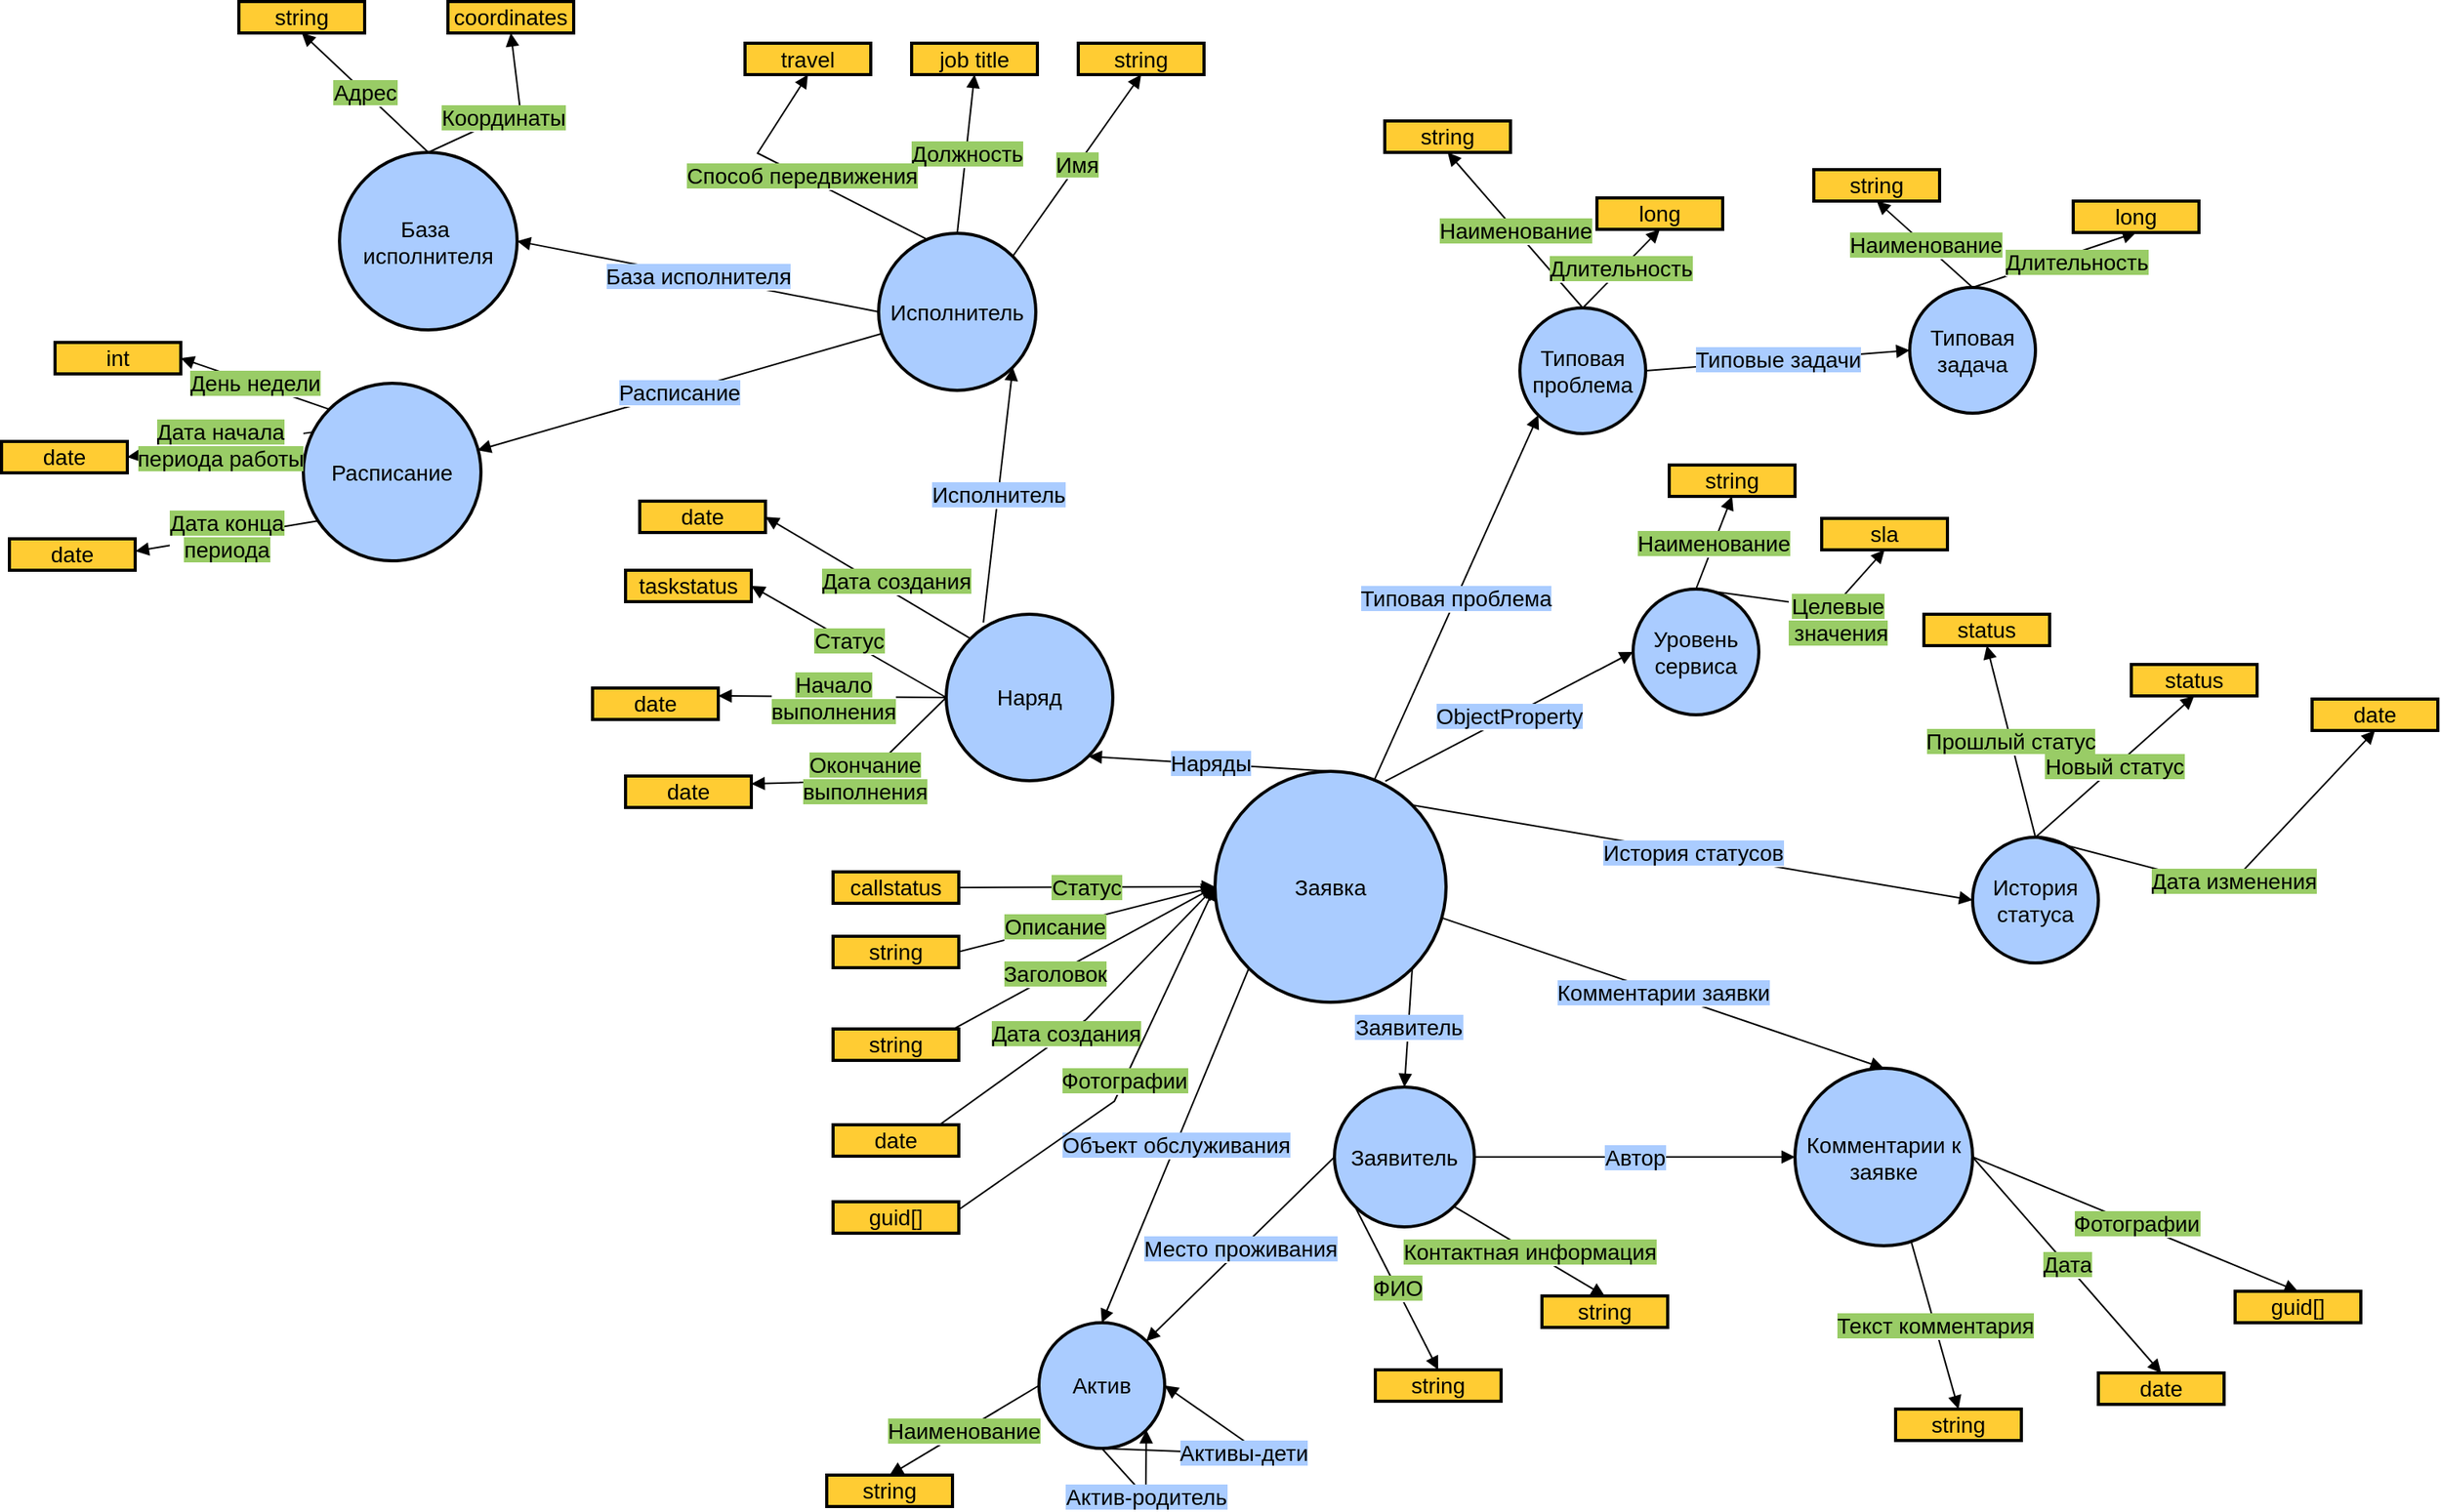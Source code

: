 <mxfile version="20.6.0" type="github">
  <diagram id="KUD3AhoBSaxOTvVUXfZx" name="Page-1">
    <mxGraphModel dx="4498" dy="2593" grid="0" gridSize="10" guides="1" tooltips="1" connect="1" arrows="1" fold="1" page="1" pageScale="1" pageWidth="1920" pageHeight="1200" math="0" shadow="0">
      <root>
        <mxCell id="0" />
        <mxCell id="1" parent="0" />
        <mxCell id="smSqM_1HGl521U7xFa03-1" value="Заявка" style="ellipse;whiteSpace=wrap;html=1;rounded=0;shadow=0;glass=0;comic=0;strokeColor=#000000;strokeWidth=2;fillColor=#acf;gradientColor=none;fontSize=14;fontColor=#000000;align=center;" parent="1" vertex="1">
          <mxGeometry x="311" y="435" width="147" height="147" as="geometry" />
        </mxCell>
        <mxCell id="smSqM_1HGl521U7xFa03-2" value="Наряд" style="ellipse;whiteSpace=wrap;html=1;rounded=0;shadow=0;glass=0;comic=0;strokeColor=#000000;strokeWidth=2;fillColor=#acf;gradientColor=none;fontSize=14;fontColor=#000000;align=center;" parent="1" vertex="1">
          <mxGeometry x="140" y="335" width="106" height="106" as="geometry" />
        </mxCell>
        <mxCell id="smSqM_1HGl521U7xFa03-3" value="Исполнитель" style="ellipse;whiteSpace=wrap;html=1;rounded=0;shadow=0;glass=0;comic=0;strokeColor=#000000;strokeWidth=2;fillColor=#acf;gradientColor=none;fontSize=14;fontColor=#000000;align=center;" parent="1" vertex="1">
          <mxGeometry x="97" y="92.5" width="100" height="100" as="geometry" />
        </mxCell>
        <mxCell id="smSqM_1HGl521U7xFa03-4" value="Типовая&lt;br&gt;проблема" style="ellipse;whiteSpace=wrap;html=1;rounded=0;shadow=0;glass=0;comic=0;strokeColor=#000000;strokeWidth=2;fillColor=#acf;gradientColor=none;fontSize=14;fontColor=#000000;align=center;" parent="1" vertex="1">
          <mxGeometry x="505" y="140" width="80" height="80" as="geometry" />
        </mxCell>
        <mxCell id="smSqM_1HGl521U7xFa03-5" value="Типовая задача" style="ellipse;whiteSpace=wrap;html=1;rounded=0;shadow=0;glass=0;comic=0;strokeColor=#000000;strokeWidth=2;fillColor=#acf;gradientColor=none;fontSize=14;fontColor=#000000;align=center;" parent="1" vertex="1">
          <mxGeometry x="753" y="127" width="80" height="80" as="geometry" />
        </mxCell>
        <mxCell id="RWwckuk3q0N2K0_5AZ2J-5" value="&lt;span style=&quot;background-color: rgb(153, 204, 102);&quot;&gt;Заголовок&lt;/span&gt;" style="endArrow=block;html=1;strokeColor=#000000;fontSize=14;fontColor=#000000;endFill=1;rounded=0;entryX=0;entryY=0.5;entryDx=0;entryDy=0;exitX=0.5;exitY=1;exitDx=0;exitDy=0;" parent="1" source="RWwckuk3q0N2K0_5AZ2J-57" target="smSqM_1HGl521U7xFa03-1" edge="1">
          <mxGeometry width="50" height="50" relative="1" as="geometry">
            <mxPoint x="133" y="448" as="sourcePoint" />
            <mxPoint x="282" y="486" as="targetPoint" />
          </mxGeometry>
        </mxCell>
        <mxCell id="RWwckuk3q0N2K0_5AZ2J-7" value="&lt;span style=&quot;background-color: rgb(153 , 204 , 102)&quot;&gt;Описание&lt;br&gt;&lt;/span&gt;" style="endArrow=block;html=1;strokeColor=#000000;fontSize=14;fontColor=#000000;endFill=1;rounded=0;exitX=0.5;exitY=1;exitDx=0;exitDy=0;entryX=0;entryY=0.5;entryDx=0;entryDy=0;" parent="1" source="RWwckuk3q0N2K0_5AZ2J-55" target="smSqM_1HGl521U7xFa03-1" edge="1">
          <mxGeometry width="50" height="50" relative="1" as="geometry">
            <mxPoint x="264" y="408" as="sourcePoint" />
            <mxPoint x="404" y="408" as="targetPoint" />
          </mxGeometry>
        </mxCell>
        <mxCell id="RWwckuk3q0N2K0_5AZ2J-9" value="&lt;span style=&quot;background-color: rgb(153 , 204 , 102)&quot;&gt;Дата создания&lt;/span&gt;" style="endArrow=block;html=1;strokeColor=#000000;fontSize=14;fontColor=#000000;endFill=1;rounded=0;exitX=0.5;exitY=1;exitDx=0;exitDy=0;entryX=0;entryY=0.5;entryDx=0;entryDy=0;" parent="1" source="RWwckuk3q0N2K0_5AZ2J-58" target="smSqM_1HGl521U7xFa03-1" edge="1">
          <mxGeometry width="50" height="50" relative="1" as="geometry">
            <mxPoint x="173" y="497" as="sourcePoint" />
            <mxPoint x="332" y="529" as="targetPoint" />
            <Array as="points">
              <mxPoint x="229" y="593" />
            </Array>
          </mxGeometry>
        </mxCell>
        <mxCell id="RWwckuk3q0N2K0_5AZ2J-12" value="&lt;span style=&quot;background-color: rgb(170 , 204 , 255)&quot;&gt;Наряды&lt;br&gt;&lt;/span&gt;" style="endArrow=block;html=1;strokeColor=#000000;fontSize=14;fontColor=#000000;endFill=1;rounded=0;exitX=0.5;exitY=0;exitDx=0;exitDy=0;entryX=1;entryY=1;entryDx=0;entryDy=0;" parent="1" source="smSqM_1HGl521U7xFa03-1" target="smSqM_1HGl521U7xFa03-2" edge="1">
          <mxGeometry width="50" height="50" relative="1" as="geometry">
            <mxPoint x="290" y="346" as="sourcePoint" />
            <mxPoint x="430" y="346" as="targetPoint" />
          </mxGeometry>
        </mxCell>
        <mxCell id="RWwckuk3q0N2K0_5AZ2J-13" value="Комментарии к заявке" style="ellipse;whiteSpace=wrap;html=1;rounded=0;shadow=0;glass=0;comic=0;strokeColor=#000000;strokeWidth=2;fillColor=#acf;gradientColor=none;fontSize=14;fontColor=#000000;align=center;" parent="1" vertex="1">
          <mxGeometry x="680" y="624" width="113" height="113" as="geometry" />
        </mxCell>
        <mxCell id="RWwckuk3q0N2K0_5AZ2J-14" value="&lt;span style=&quot;background-color: rgb(170 , 204 , 255)&quot;&gt;Типовая проблема&lt;/span&gt;" style="endArrow=block;html=1;strokeColor=#000000;fontSize=14;fontColor=#000000;endFill=1;rounded=0;exitX=0.687;exitY=0.043;exitDx=0;exitDy=0;exitPerimeter=0;entryX=0;entryY=1;entryDx=0;entryDy=0;" parent="1" source="smSqM_1HGl521U7xFa03-1" target="smSqM_1HGl521U7xFa03-4" edge="1">
          <mxGeometry width="50" height="50" relative="1" as="geometry">
            <mxPoint x="451" y="410" as="sourcePoint" />
            <mxPoint x="591" y="410" as="targetPoint" />
          </mxGeometry>
        </mxCell>
        <mxCell id="RWwckuk3q0N2K0_5AZ2J-17" value="&lt;span style=&quot;background-color: rgb(153 , 204 , 102)&quot;&gt;Наименование&lt;/span&gt;" style="endArrow=block;html=1;strokeColor=#000000;fontSize=14;fontColor=#000000;endFill=1;rounded=0;entryX=0.5;entryY=1;entryDx=0;entryDy=0;exitX=0.5;exitY=0;exitDx=0;exitDy=0;" parent="1" source="smSqM_1HGl521U7xFa03-4" target="RWwckuk3q0N2K0_5AZ2J-63" edge="1">
          <mxGeometry width="50" height="50" relative="1" as="geometry">
            <mxPoint x="416" y="147" as="sourcePoint" />
            <mxPoint x="507" y="71" as="targetPoint" />
          </mxGeometry>
        </mxCell>
        <mxCell id="RWwckuk3q0N2K0_5AZ2J-18" value="&lt;span style=&quot;background-color: rgb(153 , 204 , 102)&quot;&gt;Длительность&lt;br&gt;&lt;/span&gt;" style="endArrow=block;html=1;strokeColor=#000000;fontSize=14;fontColor=#000000;endFill=1;rounded=0;exitX=0.5;exitY=0;exitDx=0;exitDy=0;entryX=0.5;entryY=1;entryDx=0;entryDy=0;" parent="1" source="smSqM_1HGl521U7xFa03-4" target="RWwckuk3q0N2K0_5AZ2J-64" edge="1">
          <mxGeometry width="50" height="50" relative="1" as="geometry">
            <mxPoint x="601" y="138" as="sourcePoint" />
            <mxPoint x="634" y="110" as="targetPoint" />
          </mxGeometry>
        </mxCell>
        <mxCell id="RWwckuk3q0N2K0_5AZ2J-21" value="&lt;span style=&quot;background-color: rgb(153, 204, 102);&quot;&gt;Наименование&lt;/span&gt;" style="endArrow=block;html=1;strokeColor=#000000;fontSize=14;fontColor=#000000;endFill=1;rounded=0;exitX=0.5;exitY=0;exitDx=0;exitDy=0;entryX=0.5;entryY=1;entryDx=0;entryDy=0;" parent="1" source="smSqM_1HGl521U7xFa03-5" target="RWwckuk3q0N2K0_5AZ2J-66" edge="1">
          <mxGeometry width="50" height="50" relative="1" as="geometry">
            <mxPoint x="664" y="272" as="sourcePoint" />
            <mxPoint x="778" y="54" as="targetPoint" />
          </mxGeometry>
        </mxCell>
        <mxCell id="RWwckuk3q0N2K0_5AZ2J-22" value="&lt;span style=&quot;background-color: rgb(153 , 204 , 102)&quot;&gt;Длительность&lt;br&gt;&lt;/span&gt;" style="endArrow=block;html=1;strokeColor=#000000;fontSize=14;fontColor=#000000;endFill=1;rounded=0;exitX=0.5;exitY=0;exitDx=0;exitDy=0;entryX=0.5;entryY=1;entryDx=0;entryDy=0;" parent="1" source="smSqM_1HGl521U7xFa03-5" target="RWwckuk3q0N2K0_5AZ2J-67" edge="1">
          <mxGeometry x="0.257" y="-6" width="50" height="50" relative="1" as="geometry">
            <mxPoint x="912" y="198" as="sourcePoint" />
            <mxPoint x="905" y="93" as="targetPoint" />
            <mxPoint x="-1" as="offset" />
          </mxGeometry>
        </mxCell>
        <mxCell id="RWwckuk3q0N2K0_5AZ2J-23" value="&lt;span style=&quot;background-color: rgb(170 , 204 , 255)&quot;&gt;Типовые задачи&lt;/span&gt;" style="endArrow=block;html=1;strokeColor=#000000;fontSize=14;fontColor=#000000;endFill=1;rounded=0;exitX=1;exitY=0.5;exitDx=0;exitDy=0;entryX=0;entryY=0.5;entryDx=0;entryDy=0;" parent="1" source="smSqM_1HGl521U7xFa03-4" target="smSqM_1HGl521U7xFa03-5" edge="1">
          <mxGeometry width="50" height="50" relative="1" as="geometry">
            <mxPoint x="639" y="322" as="sourcePoint" />
            <mxPoint x="779" y="322" as="targetPoint" />
          </mxGeometry>
        </mxCell>
        <mxCell id="RWwckuk3q0N2K0_5AZ2J-24" value="История статуса" style="ellipse;whiteSpace=wrap;html=1;rounded=0;shadow=0;glass=0;comic=0;strokeColor=#000000;strokeWidth=2;fillColor=#acf;gradientColor=none;fontSize=14;fontColor=#000000;align=center;" parent="1" vertex="1">
          <mxGeometry x="793" y="477" width="80" height="80" as="geometry" />
        </mxCell>
        <mxCell id="RWwckuk3q0N2K0_5AZ2J-28" value="&lt;span style=&quot;background-color: rgb(153, 204, 102);&quot;&gt;Прошлый статус&lt;/span&gt;" style="endArrow=block;html=1;strokeColor=#000000;fontSize=14;fontColor=#000000;endFill=1;rounded=0;exitX=0.5;exitY=0;exitDx=0;exitDy=0;entryX=0.5;entryY=1;entryDx=0;entryDy=0;" parent="1" source="RWwckuk3q0N2K0_5AZ2J-24" target="RWwckuk3q0N2K0_5AZ2J-60" edge="1">
          <mxGeometry width="50" height="50" relative="1" as="geometry">
            <mxPoint x="618" y="508" as="sourcePoint" />
            <mxPoint x="758" y="508" as="targetPoint" />
          </mxGeometry>
        </mxCell>
        <mxCell id="RWwckuk3q0N2K0_5AZ2J-29" value="&lt;span style=&quot;background-color: rgb(153 , 204 , 102)&quot;&gt;Новый статус&lt;/span&gt;" style="endArrow=block;html=1;strokeColor=#000000;fontSize=14;fontColor=#000000;endFill=1;rounded=0;exitX=0.5;exitY=0;exitDx=0;exitDy=0;entryX=0.5;entryY=1;entryDx=0;entryDy=0;" parent="1" source="RWwckuk3q0N2K0_5AZ2J-24" target="RWwckuk3q0N2K0_5AZ2J-61" edge="1">
          <mxGeometry width="50" height="50" relative="1" as="geometry">
            <mxPoint x="834" y="578" as="sourcePoint" />
            <mxPoint x="974" y="578" as="targetPoint" />
          </mxGeometry>
        </mxCell>
        <mxCell id="RWwckuk3q0N2K0_5AZ2J-31" value="&lt;span style=&quot;background-color: rgb(153 , 204 , 102)&quot;&gt;Дата изменения&lt;/span&gt;" style="endArrow=block;html=1;strokeColor=#000000;fontSize=14;fontColor=#000000;endFill=1;rounded=0;exitX=0.5;exitY=0;exitDx=0;exitDy=0;entryX=0.5;entryY=1;entryDx=0;entryDy=0;" parent="1" source="RWwckuk3q0N2K0_5AZ2J-24" target="RWwckuk3q0N2K0_5AZ2J-62" edge="1">
          <mxGeometry width="50" height="50" relative="1" as="geometry">
            <mxPoint x="982" y="548" as="sourcePoint" />
            <mxPoint x="1122" y="548" as="targetPoint" />
            <Array as="points">
              <mxPoint x="955" y="509" />
            </Array>
          </mxGeometry>
        </mxCell>
        <mxCell id="RWwckuk3q0N2K0_5AZ2J-32" value="&lt;span style=&quot;background-color: rgb(170 , 204 , 255)&quot;&gt;История статусов&lt;/span&gt;" style="endArrow=block;html=1;strokeColor=#000000;fontSize=14;fontColor=#000000;endFill=1;rounded=0;exitX=1;exitY=0;exitDx=0;exitDy=0;entryX=0;entryY=0.5;entryDx=0;entryDy=0;" parent="1" source="smSqM_1HGl521U7xFa03-1" target="RWwckuk3q0N2K0_5AZ2J-24" edge="1">
          <mxGeometry width="50" height="50" relative="1" as="geometry">
            <mxPoint x="581" y="530" as="sourcePoint" />
            <mxPoint x="721" y="530" as="targetPoint" />
          </mxGeometry>
        </mxCell>
        <mxCell id="RWwckuk3q0N2K0_5AZ2J-33" value="Заявитель" style="ellipse;whiteSpace=wrap;html=1;rounded=0;shadow=0;glass=0;comic=0;strokeColor=#000000;strokeWidth=2;fillColor=#acf;gradientColor=none;fontSize=14;fontColor=#000000;align=center;" parent="1" vertex="1">
          <mxGeometry x="387" y="636" width="89" height="89" as="geometry" />
        </mxCell>
        <mxCell id="RWwckuk3q0N2K0_5AZ2J-38" value="&lt;span style=&quot;background-color: rgb(153 , 204 , 102)&quot;&gt;ФИО&lt;/span&gt;" style="endArrow=block;html=1;strokeColor=#000000;fontSize=14;fontColor=#000000;endFill=1;rounded=0;entryX=0.5;entryY=0;entryDx=0;entryDy=0;exitX=0;exitY=1;exitDx=0;exitDy=0;" parent="1" source="RWwckuk3q0N2K0_5AZ2J-33" target="RWwckuk3q0N2K0_5AZ2J-75" edge="1">
          <mxGeometry width="50" height="50" relative="1" as="geometry">
            <mxPoint x="335" y="709" as="sourcePoint" />
            <mxPoint x="440" y="798" as="targetPoint" />
          </mxGeometry>
        </mxCell>
        <mxCell id="RWwckuk3q0N2K0_5AZ2J-39" value="&lt;span style=&quot;background-color: rgb(153 , 204 , 102)&quot;&gt;Контактная информация&lt;/span&gt;" style="endArrow=block;html=1;strokeColor=#000000;fontSize=14;fontColor=#000000;endFill=1;rounded=0;exitX=1;exitY=1;exitDx=0;exitDy=0;entryX=0.5;entryY=0;entryDx=0;entryDy=0;" parent="1" source="RWwckuk3q0N2K0_5AZ2J-33" target="RWwckuk3q0N2K0_5AZ2J-76" edge="1">
          <mxGeometry width="50" height="50" relative="1" as="geometry">
            <mxPoint x="583" y="723" as="sourcePoint" />
            <mxPoint x="587" y="802" as="targetPoint" />
          </mxGeometry>
        </mxCell>
        <mxCell id="RWwckuk3q0N2K0_5AZ2J-40" value="Актив" style="ellipse;whiteSpace=wrap;html=1;rounded=0;shadow=0;glass=0;comic=0;strokeColor=#000000;strokeWidth=2;fillColor=#acf;gradientColor=none;fontSize=14;fontColor=#000000;align=center;" parent="1" vertex="1">
          <mxGeometry x="199" y="786" width="80" height="80" as="geometry" />
        </mxCell>
        <mxCell id="RWwckuk3q0N2K0_5AZ2J-42" value="&lt;span style=&quot;background-color: rgb(170 , 204 , 255)&quot;&gt;Актив-родитель&lt;/span&gt;" style="endArrow=block;html=1;strokeColor=#000000;fontSize=14;fontColor=#000000;endFill=1;rounded=0;exitX=0.5;exitY=1;exitDx=0;exitDy=0;entryX=1;entryY=1;entryDx=0;entryDy=0;" parent="1" source="RWwckuk3q0N2K0_5AZ2J-40" target="RWwckuk3q0N2K0_5AZ2J-40" edge="1">
          <mxGeometry width="50" height="50" relative="1" as="geometry">
            <mxPoint x="53" y="725" as="sourcePoint" />
            <mxPoint x="193" y="725" as="targetPoint" />
            <Array as="points">
              <mxPoint x="267" y="897" />
            </Array>
          </mxGeometry>
        </mxCell>
        <mxCell id="RWwckuk3q0N2K0_5AZ2J-43" value="&lt;span style=&quot;background-color: rgb(170 , 204 , 255)&quot;&gt;Активы-дети&lt;/span&gt;" style="endArrow=block;html=1;strokeColor=#000000;fontSize=14;fontColor=#000000;endFill=1;rounded=0;exitX=0.5;exitY=1;exitDx=0;exitDy=0;entryX=1;entryY=0.5;entryDx=0;entryDy=0;" parent="1" source="RWwckuk3q0N2K0_5AZ2J-40" target="RWwckuk3q0N2K0_5AZ2J-40" edge="1">
          <mxGeometry width="50" height="50" relative="1" as="geometry">
            <mxPoint x="94" y="919" as="sourcePoint" />
            <mxPoint x="234" y="919" as="targetPoint" />
            <Array as="points">
              <mxPoint x="342" y="870" />
            </Array>
          </mxGeometry>
        </mxCell>
        <mxCell id="RWwckuk3q0N2K0_5AZ2J-45" value="&lt;span style=&quot;background-color: rgb(153 , 204 , 102)&quot;&gt;Наименование&lt;/span&gt;" style="endArrow=block;html=1;strokeColor=#000000;fontSize=14;fontColor=#000000;endFill=1;rounded=0;entryX=0.5;entryY=0;entryDx=0;entryDy=0;exitX=0;exitY=0.5;exitDx=0;exitDy=0;" parent="1" source="RWwckuk3q0N2K0_5AZ2J-40" target="RWwckuk3q0N2K0_5AZ2J-77" edge="1">
          <mxGeometry width="50" height="50" relative="1" as="geometry">
            <mxPoint x="21" y="807" as="sourcePoint" />
            <mxPoint x="106" y="890" as="targetPoint" />
          </mxGeometry>
        </mxCell>
        <mxCell id="RWwckuk3q0N2K0_5AZ2J-46" value="&lt;span style=&quot;background-color: rgb(170 , 204 , 255)&quot;&gt;Место проживания&lt;/span&gt;" style="endArrow=block;html=1;strokeColor=#000000;fontSize=14;fontColor=#000000;endFill=1;rounded=0;exitX=0;exitY=0.5;exitDx=0;exitDy=0;entryX=1;entryY=0;entryDx=0;entryDy=0;" parent="1" source="RWwckuk3q0N2K0_5AZ2J-33" target="RWwckuk3q0N2K0_5AZ2J-40" edge="1">
          <mxGeometry width="50" height="50" relative="1" as="geometry">
            <mxPoint x="201" y="720" as="sourcePoint" />
            <mxPoint x="341" y="720" as="targetPoint" />
          </mxGeometry>
        </mxCell>
        <mxCell id="RWwckuk3q0N2K0_5AZ2J-47" value="&lt;span style=&quot;background-color: rgb(170, 204, 255);&quot;&gt;Заявитель&lt;/span&gt;" style="endArrow=block;html=1;strokeColor=#000000;fontSize=14;fontColor=#000000;endFill=1;rounded=0;entryX=0.5;entryY=0;entryDx=0;entryDy=0;exitX=1;exitY=1;exitDx=0;exitDy=0;" parent="1" source="smSqM_1HGl521U7xFa03-1" target="RWwckuk3q0N2K0_5AZ2J-33" edge="1">
          <mxGeometry width="50" height="50" relative="1" as="geometry">
            <mxPoint x="398" y="680" as="sourcePoint" />
            <mxPoint x="538" y="680" as="targetPoint" />
          </mxGeometry>
        </mxCell>
        <mxCell id="RWwckuk3q0N2K0_5AZ2J-48" value="&lt;span style=&quot;background-color: rgb(170, 204, 255);&quot;&gt;Объект обслуживания&lt;/span&gt;" style="endArrow=block;html=1;strokeColor=#000000;fontSize=14;fontColor=#000000;endFill=1;rounded=0;entryX=0.5;entryY=0;entryDx=0;entryDy=0;exitX=0;exitY=1;exitDx=0;exitDy=0;" parent="1" source="smSqM_1HGl521U7xFa03-1" target="RWwckuk3q0N2K0_5AZ2J-40" edge="1">
          <mxGeometry width="50" height="50" relative="1" as="geometry">
            <mxPoint x="348" y="779" as="sourcePoint" />
            <mxPoint x="488" y="779" as="targetPoint" />
          </mxGeometry>
        </mxCell>
        <mxCell id="RWwckuk3q0N2K0_5AZ2J-50" value="&lt;span style=&quot;background-color: rgb(170 , 204 , 255)&quot;&gt;Комментарии заявки&lt;/span&gt;" style="endArrow=block;html=1;strokeColor=#000000;fontSize=14;fontColor=#000000;endFill=1;rounded=0;exitX=0.977;exitY=0.633;exitDx=0;exitDy=0;exitPerimeter=0;entryX=0.5;entryY=0;entryDx=0;entryDy=0;" parent="1" source="smSqM_1HGl521U7xFa03-1" target="RWwckuk3q0N2K0_5AZ2J-13" edge="1">
          <mxGeometry width="50" height="50" relative="1" as="geometry">
            <mxPoint x="524" y="597" as="sourcePoint" />
            <mxPoint x="664" y="597" as="targetPoint" />
          </mxGeometry>
        </mxCell>
        <mxCell id="RWwckuk3q0N2K0_5AZ2J-51" value="&lt;span style=&quot;background-color: rgb(170 , 204 , 255)&quot;&gt;Автор&lt;br&gt;&lt;/span&gt;" style="endArrow=block;html=1;strokeColor=#000000;fontSize=14;fontColor=#000000;endFill=1;rounded=0;exitX=1;exitY=0.5;exitDx=0;exitDy=0;entryX=0;entryY=0.5;entryDx=0;entryDy=0;" parent="1" source="RWwckuk3q0N2K0_5AZ2J-33" target="RWwckuk3q0N2K0_5AZ2J-13" edge="1">
          <mxGeometry width="50" height="50" relative="1" as="geometry">
            <mxPoint x="516" y="662" as="sourcePoint" />
            <mxPoint x="656" y="662" as="targetPoint" />
          </mxGeometry>
        </mxCell>
        <mxCell id="RWwckuk3q0N2K0_5AZ2J-53" value="&lt;span style=&quot;background-color: rgb(153 , 204 , 102)&quot;&gt;Текст комментария&lt;/span&gt;" style="endArrow=block;html=1;strokeColor=#000000;fontSize=14;fontColor=#000000;endFill=1;rounded=0;exitX=0.655;exitY=0.979;exitDx=0;exitDy=0;exitPerimeter=0;entryX=0.5;entryY=0;entryDx=0;entryDy=0;" parent="1" source="RWwckuk3q0N2K0_5AZ2J-13" target="RWwckuk3q0N2K0_5AZ2J-70" edge="1">
          <mxGeometry width="50" height="50" relative="1" as="geometry">
            <mxPoint x="797" y="768" as="sourcePoint" />
            <mxPoint x="793" y="857" as="targetPoint" />
          </mxGeometry>
        </mxCell>
        <mxCell id="RWwckuk3q0N2K0_5AZ2J-55" value="string" style="whiteSpace=wrap;html=1;rounded=0;shadow=0;glass=0;comic=0;strokeColor=#000000;strokeWidth=2;fillColor=#fc3;gradientColor=none;fontSize=14;fontColor=#000000;align=center;" parent="1" vertex="1">
          <mxGeometry x="68" y="540" width="80" height="20" as="geometry" />
        </mxCell>
        <mxCell id="RWwckuk3q0N2K0_5AZ2J-57" value="string" style="whiteSpace=wrap;html=1;rounded=0;shadow=0;glass=0;comic=0;strokeColor=#000000;strokeWidth=2;fillColor=#fc3;gradientColor=none;fontSize=14;fontColor=#000000;align=center;" parent="1" vertex="1">
          <mxGeometry x="68" y="599" width="80" height="20" as="geometry" />
        </mxCell>
        <mxCell id="RWwckuk3q0N2K0_5AZ2J-58" value="date" style="whiteSpace=wrap;html=1;rounded=0;shadow=0;glass=0;comic=0;strokeColor=#000000;strokeWidth=2;fillColor=#fc3;gradientColor=none;fontSize=14;fontColor=#000000;align=center;" parent="1" vertex="1">
          <mxGeometry x="68" y="660" width="80" height="20" as="geometry" />
        </mxCell>
        <mxCell id="RWwckuk3q0N2K0_5AZ2J-60" value="status" style="whiteSpace=wrap;html=1;rounded=0;shadow=0;glass=0;comic=0;strokeColor=#000000;strokeWidth=2;fillColor=#fc3;gradientColor=none;fontSize=14;fontColor=#000000;align=center;" parent="1" vertex="1">
          <mxGeometry x="762" y="335" width="80" height="20" as="geometry" />
        </mxCell>
        <mxCell id="RWwckuk3q0N2K0_5AZ2J-61" value="status" style="whiteSpace=wrap;html=1;rounded=0;shadow=0;glass=0;comic=0;strokeColor=#000000;strokeWidth=2;fillColor=#fc3;gradientColor=none;fontSize=14;fontColor=#000000;align=center;" parent="1" vertex="1">
          <mxGeometry x="894" y="367" width="80" height="20" as="geometry" />
        </mxCell>
        <mxCell id="RWwckuk3q0N2K0_5AZ2J-62" value="date" style="whiteSpace=wrap;html=1;rounded=0;shadow=0;glass=0;comic=0;strokeColor=#000000;strokeWidth=2;fillColor=#fc3;gradientColor=none;fontSize=14;fontColor=#000000;align=center;" parent="1" vertex="1">
          <mxGeometry x="1009" y="389" width="80" height="20" as="geometry" />
        </mxCell>
        <mxCell id="RWwckuk3q0N2K0_5AZ2J-63" value="string" style="whiteSpace=wrap;html=1;rounded=0;shadow=0;glass=0;comic=0;strokeColor=#000000;strokeWidth=2;fillColor=#fc3;gradientColor=none;fontSize=14;fontColor=#000000;align=center;" parent="1" vertex="1">
          <mxGeometry x="419" y="21" width="80" height="20" as="geometry" />
        </mxCell>
        <mxCell id="RWwckuk3q0N2K0_5AZ2J-64" value="long" style="whiteSpace=wrap;html=1;rounded=0;shadow=0;glass=0;comic=0;strokeColor=#000000;strokeWidth=2;fillColor=#fc3;gradientColor=none;fontSize=14;fontColor=#000000;align=center;" parent="1" vertex="1">
          <mxGeometry x="554" y="70" width="80" height="20" as="geometry" />
        </mxCell>
        <mxCell id="RWwckuk3q0N2K0_5AZ2J-66" value="string" style="whiteSpace=wrap;html=1;rounded=0;shadow=0;glass=0;comic=0;strokeColor=#000000;strokeWidth=2;fillColor=#fc3;gradientColor=none;fontSize=14;fontColor=#000000;align=center;" parent="1" vertex="1">
          <mxGeometry x="692" y="52" width="80" height="20" as="geometry" />
        </mxCell>
        <mxCell id="RWwckuk3q0N2K0_5AZ2J-67" value="long" style="whiteSpace=wrap;html=1;rounded=0;shadow=0;glass=0;comic=0;strokeColor=#000000;strokeWidth=2;fillColor=#fc3;gradientColor=none;fontSize=14;fontColor=#000000;align=center;" parent="1" vertex="1">
          <mxGeometry x="857" y="72" width="80" height="20" as="geometry" />
        </mxCell>
        <mxCell id="RWwckuk3q0N2K0_5AZ2J-70" value="string" style="whiteSpace=wrap;html=1;rounded=0;shadow=0;glass=0;comic=0;strokeColor=#000000;strokeWidth=2;fillColor=#fc3;gradientColor=none;fontSize=14;fontColor=#000000;align=center;" parent="1" vertex="1">
          <mxGeometry x="744" y="841" width="80" height="20" as="geometry" />
        </mxCell>
        <mxCell id="RWwckuk3q0N2K0_5AZ2J-71" value="date" style="whiteSpace=wrap;html=1;rounded=0;shadow=0;glass=0;comic=0;strokeColor=#000000;strokeWidth=2;fillColor=#fc3;gradientColor=none;fontSize=14;fontColor=#000000;align=center;" parent="1" vertex="1">
          <mxGeometry x="873" y="818" width="80" height="20" as="geometry" />
        </mxCell>
        <mxCell id="RWwckuk3q0N2K0_5AZ2J-72" value="&lt;span style=&quot;background-color: rgb(153, 204, 102);&quot;&gt;Дата&lt;/span&gt;" style="endArrow=block;html=1;strokeColor=#000000;fontSize=14;fontColor=#000000;endFill=1;rounded=0;exitX=1;exitY=0.5;exitDx=0;exitDy=0;entryX=0.5;entryY=0;entryDx=0;entryDy=0;" parent="1" source="RWwckuk3q0N2K0_5AZ2J-13" target="RWwckuk3q0N2K0_5AZ2J-71" edge="1">
          <mxGeometry width="50" height="50" relative="1" as="geometry">
            <mxPoint x="866" y="731" as="sourcePoint" />
            <mxPoint x="1006" y="731" as="targetPoint" />
          </mxGeometry>
        </mxCell>
        <mxCell id="RWwckuk3q0N2K0_5AZ2J-73" value="guid[]" style="whiteSpace=wrap;html=1;rounded=0;shadow=0;glass=0;comic=0;strokeColor=#000000;strokeWidth=2;fillColor=#fc3;gradientColor=none;fontSize=14;fontColor=#000000;align=center;" parent="1" vertex="1">
          <mxGeometry x="960" y="766" width="80" height="20" as="geometry" />
        </mxCell>
        <mxCell id="RWwckuk3q0N2K0_5AZ2J-74" value="&lt;span style=&quot;background-color: rgb(153 , 204 , 102)&quot;&gt;Фотографии&lt;/span&gt;" style="endArrow=block;html=1;strokeColor=#000000;fontSize=14;fontColor=#000000;endFill=1;rounded=0;exitX=1;exitY=0.5;exitDx=0;exitDy=0;entryX=0.5;entryY=0;entryDx=0;entryDy=0;" parent="1" source="RWwckuk3q0N2K0_5AZ2J-13" target="RWwckuk3q0N2K0_5AZ2J-73" edge="1">
          <mxGeometry width="50" height="50" relative="1" as="geometry">
            <mxPoint x="889" y="683" as="sourcePoint" />
            <mxPoint x="1029" y="683" as="targetPoint" />
          </mxGeometry>
        </mxCell>
        <mxCell id="RWwckuk3q0N2K0_5AZ2J-75" value="string" style="whiteSpace=wrap;html=1;rounded=0;shadow=0;glass=0;comic=0;strokeColor=#000000;strokeWidth=2;fillColor=#fc3;gradientColor=none;fontSize=14;fontColor=#000000;align=center;" parent="1" vertex="1">
          <mxGeometry x="413" y="816" width="80" height="20" as="geometry" />
        </mxCell>
        <mxCell id="RWwckuk3q0N2K0_5AZ2J-76" value="string" style="whiteSpace=wrap;html=1;rounded=0;shadow=0;glass=0;comic=0;strokeColor=#000000;strokeWidth=2;fillColor=#fc3;gradientColor=none;fontSize=14;fontColor=#000000;align=center;" parent="1" vertex="1">
          <mxGeometry x="519" y="769" width="80" height="20" as="geometry" />
        </mxCell>
        <mxCell id="RWwckuk3q0N2K0_5AZ2J-77" value="string" style="whiteSpace=wrap;html=1;rounded=0;shadow=0;glass=0;comic=0;strokeColor=#000000;strokeWidth=2;fillColor=#fc3;gradientColor=none;fontSize=14;fontColor=#000000;align=center;" parent="1" vertex="1">
          <mxGeometry x="64" y="883" width="80" height="20" as="geometry" />
        </mxCell>
        <mxCell id="RWwckuk3q0N2K0_5AZ2J-79" value="&lt;span style=&quot;background-color: rgb(170 , 204 , 255)&quot;&gt;Исполнитель&lt;/span&gt;" style="endArrow=block;html=1;strokeColor=#000000;fontSize=14;fontColor=#000000;endFill=1;rounded=0;exitX=0.223;exitY=0.05;exitDx=0;exitDy=0;exitPerimeter=0;entryX=1;entryY=1;entryDx=0;entryDy=0;" parent="1" source="smSqM_1HGl521U7xFa03-2" target="smSqM_1HGl521U7xFa03-3" edge="1">
          <mxGeometry width="50" height="50" relative="1" as="geometry">
            <mxPoint x="197" y="128" as="sourcePoint" />
            <mxPoint x="337" y="128" as="targetPoint" />
          </mxGeometry>
        </mxCell>
        <mxCell id="RWwckuk3q0N2K0_5AZ2J-80" value="job title" style="whiteSpace=wrap;html=1;rounded=0;shadow=0;glass=0;comic=0;strokeColor=#000000;strokeWidth=2;fillColor=#fc3;gradientColor=none;fontSize=14;fontColor=#000000;align=center;" parent="1" vertex="1">
          <mxGeometry x="118" y="-28.5" width="80" height="20" as="geometry" />
        </mxCell>
        <mxCell id="RWwckuk3q0N2K0_5AZ2J-81" value="&lt;span style=&quot;background-color: rgb(153, 204, 102);&quot;&gt;Должность&lt;br&gt;&lt;/span&gt;" style="endArrow=block;html=1;strokeColor=#000000;fontSize=14;fontColor=#000000;endFill=1;rounded=0;exitX=0.5;exitY=0;exitDx=0;exitDy=0;entryX=0.5;entryY=1;entryDx=0;entryDy=0;" parent="1" source="smSqM_1HGl521U7xFa03-3" target="RWwckuk3q0N2K0_5AZ2J-80" edge="1">
          <mxGeometry width="50" height="50" relative="1" as="geometry">
            <mxPoint x="214" y="37.5" as="sourcePoint" />
            <mxPoint x="354" y="37.5" as="targetPoint" />
          </mxGeometry>
        </mxCell>
        <mxCell id="RWwckuk3q0N2K0_5AZ2J-82" value="string" style="whiteSpace=wrap;html=1;rounded=0;shadow=0;glass=0;comic=0;strokeColor=#000000;strokeWidth=2;fillColor=#fc3;gradientColor=none;fontSize=14;fontColor=#000000;align=center;" parent="1" vertex="1">
          <mxGeometry x="224" y="-28.5" width="80" height="20" as="geometry" />
        </mxCell>
        <mxCell id="RWwckuk3q0N2K0_5AZ2J-83" value="&lt;span style=&quot;background-color: rgb(153 , 204 , 102)&quot;&gt;Имя&lt;/span&gt;" style="endArrow=block;html=1;strokeColor=#000000;fontSize=14;fontColor=#000000;endFill=1;rounded=0;exitX=1;exitY=0;exitDx=0;exitDy=0;entryX=0.5;entryY=1;entryDx=0;entryDy=0;" parent="1" source="smSqM_1HGl521U7xFa03-3" target="RWwckuk3q0N2K0_5AZ2J-82" edge="1">
          <mxGeometry width="50" height="50" relative="1" as="geometry">
            <mxPoint x="195" y="56.5" as="sourcePoint" />
            <mxPoint x="335" y="56.5" as="targetPoint" />
          </mxGeometry>
        </mxCell>
        <mxCell id="RWwckuk3q0N2K0_5AZ2J-84" value="travel" style="whiteSpace=wrap;html=1;rounded=0;shadow=0;glass=0;comic=0;strokeColor=#000000;strokeWidth=2;fillColor=#fc3;gradientColor=none;fontSize=14;fontColor=#000000;align=center;" parent="1" vertex="1">
          <mxGeometry x="12" y="-28.5" width="80" height="20" as="geometry" />
        </mxCell>
        <mxCell id="RWwckuk3q0N2K0_5AZ2J-85" value="&lt;span style=&quot;background-color: rgb(153 , 204 , 102)&quot;&gt;Способ передвижения&lt;/span&gt;" style="endArrow=block;html=1;strokeColor=#000000;fontSize=14;fontColor=#000000;endFill=1;rounded=0;entryX=0.5;entryY=1;entryDx=0;entryDy=0;exitX=0.317;exitY=0.043;exitDx=0;exitDy=0;exitPerimeter=0;" parent="1" source="smSqM_1HGl521U7xFa03-3" target="RWwckuk3q0N2K0_5AZ2J-84" edge="1">
          <mxGeometry width="50" height="50" relative="1" as="geometry">
            <mxPoint x="-31" y="70.5" as="sourcePoint" />
            <mxPoint x="109" y="70.5" as="targetPoint" />
            <Array as="points">
              <mxPoint x="20" y="41.5" />
            </Array>
          </mxGeometry>
        </mxCell>
        <mxCell id="RWwckuk3q0N2K0_5AZ2J-86" value="date" style="whiteSpace=wrap;html=1;rounded=0;shadow=0;glass=0;comic=0;strokeColor=#000000;strokeWidth=2;fillColor=#fc3;gradientColor=none;fontSize=14;fontColor=#000000;align=center;" parent="1" vertex="1">
          <mxGeometry x="-55" y="263" width="80" height="20" as="geometry" />
        </mxCell>
        <mxCell id="RWwckuk3q0N2K0_5AZ2J-87" value="&lt;span style=&quot;background-color: rgb(153, 204, 102);&quot;&gt;Дата создания&lt;/span&gt;" style="endArrow=block;html=1;strokeColor=#000000;fontSize=14;fontColor=#000000;endFill=1;rounded=0;exitX=0;exitY=0;exitDx=0;exitDy=0;entryX=1;entryY=0.5;entryDx=0;entryDy=0;" parent="1" source="smSqM_1HGl521U7xFa03-2" target="RWwckuk3q0N2K0_5AZ2J-86" edge="1">
          <mxGeometry x="-0.223" y="-7" width="50" height="50" relative="1" as="geometry">
            <mxPoint x="-41" y="292" as="sourcePoint" />
            <mxPoint x="99" y="292" as="targetPoint" />
            <mxPoint as="offset" />
          </mxGeometry>
        </mxCell>
        <mxCell id="RWwckuk3q0N2K0_5AZ2J-88" value="taskstatus" style="whiteSpace=wrap;html=1;rounded=0;shadow=0;glass=0;comic=0;strokeColor=#000000;strokeWidth=2;fillColor=#fc3;gradientColor=none;fontSize=14;fontColor=#000000;align=center;" parent="1" vertex="1">
          <mxGeometry x="-64" y="307" width="80" height="20" as="geometry" />
        </mxCell>
        <mxCell id="RWwckuk3q0N2K0_5AZ2J-89" value="&lt;span style=&quot;background-color: rgb(153 , 204 , 102)&quot;&gt;Статус&lt;/span&gt;" style="endArrow=block;html=1;strokeColor=#000000;fontSize=14;fontColor=#000000;endFill=1;rounded=0;exitX=0;exitY=0.5;exitDx=0;exitDy=0;entryX=1;entryY=0.5;entryDx=0;entryDy=0;" parent="1" source="smSqM_1HGl521U7xFa03-2" target="RWwckuk3q0N2K0_5AZ2J-88" edge="1">
          <mxGeometry width="50" height="50" relative="1" as="geometry">
            <mxPoint x="-61" y="432" as="sourcePoint" />
            <mxPoint x="79" y="432" as="targetPoint" />
          </mxGeometry>
        </mxCell>
        <mxCell id="RWwckuk3q0N2K0_5AZ2J-90" value="callstatus" style="whiteSpace=wrap;html=1;rounded=0;shadow=0;glass=0;comic=0;strokeColor=#000000;strokeWidth=2;fillColor=#fc3;gradientColor=none;fontSize=14;fontColor=#000000;align=center;" parent="1" vertex="1">
          <mxGeometry x="68" y="499" width="80" height="20" as="geometry" />
        </mxCell>
        <mxCell id="RWwckuk3q0N2K0_5AZ2J-91" value="&lt;span style=&quot;background-color: rgb(153 , 204 , 102)&quot;&gt;Статус&lt;/span&gt;" style="endArrow=block;html=1;strokeColor=#000000;fontSize=14;fontColor=#000000;endFill=1;rounded=0;entryX=0;entryY=0.5;entryDx=0;entryDy=0;exitX=1;exitY=0.5;exitDx=0;exitDy=0;" parent="1" source="RWwckuk3q0N2K0_5AZ2J-90" target="smSqM_1HGl521U7xFa03-1" edge="1">
          <mxGeometry width="50" height="50" relative="1" as="geometry">
            <mxPoint x="3" y="457" as="sourcePoint" />
            <mxPoint x="143" y="457" as="targetPoint" />
          </mxGeometry>
        </mxCell>
        <mxCell id="RWwckuk3q0N2K0_5AZ2J-92" value="date" style="whiteSpace=wrap;html=1;rounded=0;shadow=0;glass=0;comic=0;strokeColor=#000000;strokeWidth=2;fillColor=#fc3;gradientColor=none;fontSize=14;fontColor=#000000;align=center;" parent="1" vertex="1">
          <mxGeometry x="-85" y="382" width="80" height="20" as="geometry" />
        </mxCell>
        <mxCell id="RWwckuk3q0N2K0_5AZ2J-93" value="date" style="whiteSpace=wrap;html=1;rounded=0;shadow=0;glass=0;comic=0;strokeColor=#000000;strokeWidth=2;fillColor=#fc3;gradientColor=none;fontSize=14;fontColor=#000000;align=center;" parent="1" vertex="1">
          <mxGeometry x="-64" y="438" width="80" height="20" as="geometry" />
        </mxCell>
        <mxCell id="RWwckuk3q0N2K0_5AZ2J-94" value="&lt;span style=&quot;background-color: rgb(153 , 204 , 102)&quot;&gt;Начало&lt;br&gt;выполнения&lt;br&gt;&lt;/span&gt;" style="endArrow=block;html=1;strokeColor=#000000;fontSize=14;fontColor=#000000;endFill=1;rounded=0;exitX=0;exitY=0.5;exitDx=0;exitDy=0;entryX=1;entryY=0.25;entryDx=0;entryDy=0;" parent="1" source="smSqM_1HGl521U7xFa03-2" target="RWwckuk3q0N2K0_5AZ2J-92" edge="1">
          <mxGeometry width="50" height="50" relative="1" as="geometry">
            <mxPoint x="68" y="472" as="sourcePoint" />
            <mxPoint x="208" y="472" as="targetPoint" />
          </mxGeometry>
        </mxCell>
        <mxCell id="RWwckuk3q0N2K0_5AZ2J-96" value="&lt;span style=&quot;background-color: rgb(153 , 204 , 102)&quot;&gt;Окончание &lt;br&gt;выполнения&lt;/span&gt;" style="endArrow=block;html=1;strokeColor=#000000;fontSize=14;fontColor=#000000;endFill=1;rounded=0;exitX=0;exitY=0.5;exitDx=0;exitDy=0;entryX=1;entryY=0.25;entryDx=0;entryDy=0;" parent="1" source="smSqM_1HGl521U7xFa03-2" target="RWwckuk3q0N2K0_5AZ2J-93" edge="1">
          <mxGeometry width="50" height="50" relative="1" as="geometry">
            <mxPoint x="102" y="439" as="sourcePoint" />
            <mxPoint x="242" y="439" as="targetPoint" />
            <Array as="points">
              <mxPoint x="86" y="441" />
            </Array>
          </mxGeometry>
        </mxCell>
        <mxCell id="RWwckuk3q0N2K0_5AZ2J-97" value="База&amp;nbsp;&lt;br&gt;исполнителя" style="ellipse;whiteSpace=wrap;html=1;rounded=0;shadow=0;glass=0;comic=0;strokeColor=#000000;strokeWidth=2;fillColor=#acf;gradientColor=none;fontSize=14;fontColor=#000000;align=center;" parent="1" vertex="1">
          <mxGeometry x="-246" y="41" width="113" height="113" as="geometry" />
        </mxCell>
        <mxCell id="RWwckuk3q0N2K0_5AZ2J-98" value="&lt;span style=&quot;background-color: rgb(170 , 204 , 255)&quot;&gt;База исполнителя&lt;/span&gt;" style="endArrow=block;html=1;strokeColor=#000000;fontSize=14;fontColor=#000000;endFill=1;rounded=0;exitX=0;exitY=0.5;exitDx=0;exitDy=0;entryX=1;entryY=0.5;entryDx=0;entryDy=0;" parent="1" source="smSqM_1HGl521U7xFa03-3" target="RWwckuk3q0N2K0_5AZ2J-97" edge="1">
          <mxGeometry width="50" height="50" relative="1" as="geometry">
            <mxPoint x="-90" y="138" as="sourcePoint" />
            <mxPoint x="50" y="138" as="targetPoint" />
          </mxGeometry>
        </mxCell>
        <mxCell id="RWwckuk3q0N2K0_5AZ2J-99" value="string" style="whiteSpace=wrap;html=1;rounded=0;shadow=0;glass=0;comic=0;strokeColor=#000000;strokeWidth=2;fillColor=#fc3;gradientColor=none;fontSize=14;fontColor=#000000;align=center;" parent="1" vertex="1">
          <mxGeometry x="-310" y="-55" width="80" height="20" as="geometry" />
        </mxCell>
        <mxCell id="RWwckuk3q0N2K0_5AZ2J-100" value="coordinates" style="whiteSpace=wrap;html=1;rounded=0;shadow=0;glass=0;comic=0;strokeColor=#000000;strokeWidth=2;fillColor=#fc3;gradientColor=none;fontSize=14;fontColor=#000000;align=center;" parent="1" vertex="1">
          <mxGeometry x="-177" y="-55" width="80" height="20" as="geometry" />
        </mxCell>
        <mxCell id="RWwckuk3q0N2K0_5AZ2J-101" value="&lt;span style=&quot;background-color: rgb(153, 204, 102);&quot;&gt;Адрес&lt;/span&gt;" style="endArrow=block;html=1;strokeColor=#000000;fontSize=14;fontColor=#000000;endFill=1;rounded=0;exitX=0.5;exitY=0;exitDx=0;exitDy=0;entryX=0.5;entryY=1;entryDx=0;entryDy=0;" parent="1" source="RWwckuk3q0N2K0_5AZ2J-97" target="RWwckuk3q0N2K0_5AZ2J-99" edge="1">
          <mxGeometry width="50" height="50" relative="1" as="geometry">
            <mxPoint x="-340" y="150" as="sourcePoint" />
            <mxPoint x="-200" y="150" as="targetPoint" />
          </mxGeometry>
        </mxCell>
        <mxCell id="RWwckuk3q0N2K0_5AZ2J-103" value="&lt;span style=&quot;background-color: rgb(153 , 204 , 102)&quot;&gt;Координаты&lt;/span&gt;" style="endArrow=block;html=1;strokeColor=#000000;fontSize=14;fontColor=#000000;endFill=1;rounded=0;exitX=0.5;exitY=0;exitDx=0;exitDy=0;entryX=0.5;entryY=1;entryDx=0;entryDy=0;" parent="1" source="RWwckuk3q0N2K0_5AZ2J-97" target="RWwckuk3q0N2K0_5AZ2J-100" edge="1">
          <mxGeometry x="-0.057" width="50" height="50" relative="1" as="geometry">
            <mxPoint x="-186" y="-11" as="sourcePoint" />
            <mxPoint x="-46" y="-11" as="targetPoint" />
            <Array as="points">
              <mxPoint x="-131" y="14" />
            </Array>
            <mxPoint x="-1" as="offset" />
          </mxGeometry>
        </mxCell>
        <mxCell id="RWwckuk3q0N2K0_5AZ2J-104" value="guid[]" style="whiteSpace=wrap;html=1;rounded=0;shadow=0;glass=0;comic=0;strokeColor=#000000;strokeWidth=2;fillColor=#fc3;gradientColor=none;fontSize=14;fontColor=#000000;align=center;" parent="1" vertex="1">
          <mxGeometry x="68" y="709" width="80" height="20" as="geometry" />
        </mxCell>
        <mxCell id="RWwckuk3q0N2K0_5AZ2J-105" value="&lt;span style=&quot;background-color: rgb(153, 204, 102);&quot;&gt;Фотографии&lt;/span&gt;" style="endArrow=block;html=1;strokeColor=#000000;fontSize=14;fontColor=#000000;endFill=1;rounded=0;exitX=1;exitY=0.25;exitDx=0;exitDy=0;entryX=0;entryY=0.5;entryDx=0;entryDy=0;" parent="1" source="RWwckuk3q0N2K0_5AZ2J-104" target="smSqM_1HGl521U7xFa03-1" edge="1">
          <mxGeometry width="50" height="50" relative="1" as="geometry">
            <mxPoint x="38" y="782" as="sourcePoint" />
            <mxPoint x="178" y="782" as="targetPoint" />
            <Array as="points">
              <mxPoint x="247" y="645" />
            </Array>
          </mxGeometry>
        </mxCell>
        <mxCell id="RWwckuk3q0N2K0_5AZ2J-106" value="Уровень&lt;br&gt;сервиса" style="ellipse;whiteSpace=wrap;html=1;rounded=0;shadow=0;glass=0;comic=0;strokeColor=#000000;strokeWidth=2;fillColor=#acf;gradientColor=none;fontSize=14;fontColor=#000000;align=center;" parent="1" vertex="1">
          <mxGeometry x="577" y="319" width="80" height="80" as="geometry" />
        </mxCell>
        <mxCell id="RWwckuk3q0N2K0_5AZ2J-107" value="string" style="whiteSpace=wrap;html=1;rounded=0;shadow=0;glass=0;comic=0;strokeColor=#000000;strokeWidth=2;fillColor=#fc3;gradientColor=none;fontSize=14;fontColor=#000000;align=center;" parent="1" vertex="1">
          <mxGeometry x="600" y="240" width="80" height="20" as="geometry" />
        </mxCell>
        <mxCell id="RWwckuk3q0N2K0_5AZ2J-108" value="sla" style="whiteSpace=wrap;html=1;rounded=0;shadow=0;glass=0;comic=0;strokeColor=#000000;strokeWidth=2;fillColor=#fc3;gradientColor=none;fontSize=14;fontColor=#000000;align=center;" parent="1" vertex="1">
          <mxGeometry x="697" y="274" width="80" height="20" as="geometry" />
        </mxCell>
        <mxCell id="RWwckuk3q0N2K0_5AZ2J-109" value="&lt;span style=&quot;background-color: rgb(153 , 204 , 102)&quot;&gt;Наименование&lt;/span&gt;" style="endArrow=block;html=1;strokeColor=#000000;fontSize=14;fontColor=#000000;endFill=1;rounded=0;exitX=0.5;exitY=0;exitDx=0;exitDy=0;entryX=0.5;entryY=1;entryDx=0;entryDy=0;" parent="1" source="RWwckuk3q0N2K0_5AZ2J-106" target="RWwckuk3q0N2K0_5AZ2J-107" edge="1">
          <mxGeometry width="50" height="50" relative="1" as="geometry">
            <mxPoint x="548" y="306" as="sourcePoint" />
            <mxPoint x="688" y="306" as="targetPoint" />
          </mxGeometry>
        </mxCell>
        <mxCell id="RWwckuk3q0N2K0_5AZ2J-110" value="&lt;span style=&quot;background-color: rgb(153 , 204 , 102)&quot;&gt;Целевые&lt;br&gt;&amp;nbsp;значения&lt;/span&gt;" style="endArrow=block;html=1;strokeColor=#000000;fontSize=14;fontColor=#000000;endFill=1;rounded=0;exitX=0.5;exitY=0;exitDx=0;exitDy=0;entryX=0.5;entryY=1;entryDx=0;entryDy=0;" parent="1" source="RWwckuk3q0N2K0_5AZ2J-106" target="RWwckuk3q0N2K0_5AZ2J-108" edge="1">
          <mxGeometry x="0.278" y="-8" width="50" height="50" relative="1" as="geometry">
            <mxPoint x="623" y="412" as="sourcePoint" />
            <mxPoint x="763" y="412" as="targetPoint" />
            <Array as="points">
              <mxPoint x="704" y="331" />
            </Array>
            <mxPoint x="-3" y="2" as="offset" />
          </mxGeometry>
        </mxCell>
        <mxCell id="RWwckuk3q0N2K0_5AZ2J-111" value="&lt;span style=&quot;background-color: rgb(170 , 204 , 255)&quot;&gt;ObjectProperty&lt;/span&gt;" style="endArrow=block;html=1;strokeColor=#000000;fontSize=14;fontColor=#000000;endFill=1;rounded=0;exitX=0.737;exitY=0.043;exitDx=0;exitDy=0;exitPerimeter=0;entryX=0;entryY=0.5;entryDx=0;entryDy=0;" parent="1" source="smSqM_1HGl521U7xFa03-1" target="RWwckuk3q0N2K0_5AZ2J-106" edge="1">
          <mxGeometry width="50" height="50" relative="1" as="geometry">
            <mxPoint x="483" y="422" as="sourcePoint" />
            <mxPoint x="623" y="422" as="targetPoint" />
          </mxGeometry>
        </mxCell>
        <mxCell id="jqFeViWwk1M63VS0m0TC-1" value="Расписание" style="ellipse;whiteSpace=wrap;html=1;rounded=0;shadow=0;glass=0;comic=0;strokeColor=#000000;strokeWidth=2;fillColor=#acf;gradientColor=none;fontSize=14;fontColor=#000000;align=center;" vertex="1" parent="1">
          <mxGeometry x="-269" y="188" width="113" height="113" as="geometry" />
        </mxCell>
        <mxCell id="jqFeViWwk1M63VS0m0TC-3" value="int" style="whiteSpace=wrap;html=1;rounded=0;shadow=0;glass=0;comic=0;strokeColor=#000000;strokeWidth=2;fillColor=#fc3;gradientColor=none;fontSize=14;fontColor=#000000;align=center;" vertex="1" parent="1">
          <mxGeometry x="-427" y="162" width="80" height="20" as="geometry" />
        </mxCell>
        <mxCell id="jqFeViWwk1M63VS0m0TC-10" value="date" style="whiteSpace=wrap;html=1;rounded=0;shadow=0;glass=0;comic=0;strokeColor=#000000;strokeWidth=2;fillColor=#fc3;gradientColor=none;fontSize=14;fontColor=#000000;align=center;" vertex="1" parent="1">
          <mxGeometry x="-461" y="225" width="80" height="20" as="geometry" />
        </mxCell>
        <mxCell id="jqFeViWwk1M63VS0m0TC-11" value="date" style="whiteSpace=wrap;html=1;rounded=0;shadow=0;glass=0;comic=0;strokeColor=#000000;strokeWidth=2;fillColor=#fc3;gradientColor=none;fontSize=14;fontColor=#000000;align=center;" vertex="1" parent="1">
          <mxGeometry x="-456" y="287" width="80" height="20" as="geometry" />
        </mxCell>
        <mxCell id="jqFeViWwk1M63VS0m0TC-13" value="&lt;span style=&quot;background-color: rgb(153, 204, 102);&quot;&gt;День недели&lt;/span&gt;" style="endArrow=block;html=1;strokeColor=#000000;fontSize=14;fontColor=#000000;endFill=1;rounded=0;exitX=0;exitY=0;exitDx=0;exitDy=0;entryX=1;entryY=0.5;entryDx=0;entryDy=0;" edge="1" parent="1" source="jqFeViWwk1M63VS0m0TC-1" target="jqFeViWwk1M63VS0m0TC-3">
          <mxGeometry width="50" height="50" relative="1" as="geometry">
            <mxPoint x="-314" y="174" as="sourcePoint" />
            <mxPoint x="-174" y="174" as="targetPoint" />
          </mxGeometry>
        </mxCell>
        <mxCell id="jqFeViWwk1M63VS0m0TC-15" value="&lt;span style=&quot;background-color: rgb(153 , 204 , 102)&quot;&gt;Дата начала&lt;br&gt;периода работы&lt;br&gt;&lt;/span&gt;" style="endArrow=block;html=1;strokeColor=#000000;fontSize=14;fontColor=#000000;endFill=1;rounded=0;exitX=0.049;exitY=0.276;exitDx=0;exitDy=0;exitPerimeter=0;entryX=1;entryY=0.5;entryDx=0;entryDy=0;" edge="1" parent="1" source="jqFeViWwk1M63VS0m0TC-1" target="jqFeViWwk1M63VS0m0TC-10">
          <mxGeometry width="50" height="50" relative="1" as="geometry">
            <mxPoint x="-331" y="313" as="sourcePoint" />
            <mxPoint x="-191" y="313" as="targetPoint" />
          </mxGeometry>
        </mxCell>
        <mxCell id="jqFeViWwk1M63VS0m0TC-16" value="&lt;span style=&quot;background-color: rgb(153 , 204 , 102)&quot;&gt;Дата конца&lt;br&gt;периода&lt;br&gt;&lt;/span&gt;" style="endArrow=block;html=1;strokeColor=#000000;fontSize=14;fontColor=#000000;endFill=1;rounded=0;exitX=0.08;exitY=0.775;exitDx=0;exitDy=0;exitPerimeter=0;entryX=1.003;entryY=0.393;entryDx=0;entryDy=0;entryPerimeter=0;" edge="1" parent="1" source="jqFeViWwk1M63VS0m0TC-1" target="jqFeViWwk1M63VS0m0TC-11">
          <mxGeometry width="50" height="50" relative="1" as="geometry">
            <mxPoint x="-208.463" y="295.998" as="sourcePoint" />
            <mxPoint x="-326" y="311.81" as="targetPoint" />
          </mxGeometry>
        </mxCell>
        <mxCell id="jqFeViWwk1M63VS0m0TC-18" value="&lt;span style=&quot;background-color: rgb(170 , 204 , 255)&quot;&gt;Расписание&lt;/span&gt;" style="endArrow=block;html=1;strokeColor=#000000;fontSize=14;fontColor=#000000;endFill=1;rounded=0;entryX=0.981;entryY=0.377;entryDx=0;entryDy=0;entryPerimeter=0;" edge="1" parent="1" source="smSqM_1HGl521U7xFa03-3" target="jqFeViWwk1M63VS0m0TC-1">
          <mxGeometry width="50" height="50" relative="1" as="geometry">
            <mxPoint x="-122" y="186" as="sourcePoint" />
            <mxPoint x="18" y="186" as="targetPoint" />
          </mxGeometry>
        </mxCell>
      </root>
    </mxGraphModel>
  </diagram>
</mxfile>
